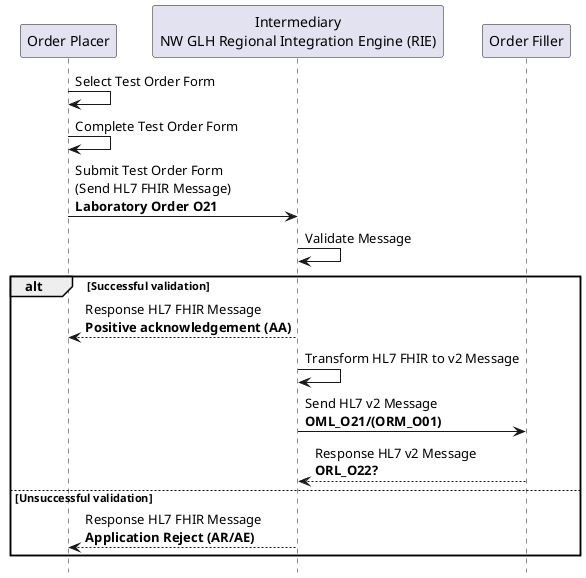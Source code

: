 @startuml

hide footbox

participant "Order Placer" as EPR
participant "Intermediary\nNW GLH Regional Integration Engine (RIE)" as TIE
participant "Order Filler" as LIMS

EPR -> EPR: Select Test Order Form
EPR -> EPR: Complete Test Order Form
EPR -> TIE: Submit Test Order Form\n(Send HL7 FHIR Message)\n**Laboratory Order O21**
TIE -> TIE: Validate Message

alt Successful validation
TIE --> EPR: Response HL7 FHIR Message\n**Positive acknowledgement (AA)**
TIE -> TIE : Transform HL7 FHIR to v2 Message
TIE -> LIMS: Send HL7 v2 Message\n**OML_O21/(ORM_O01)**
LIMS --> TIE: Response HL7 v2 Message\n**ORL_O22?**
else Unsuccessful validation
TIE --> EPR: Response HL7 FHIR Message\n**Application Reject (AR/AE)**
end

@enduml
